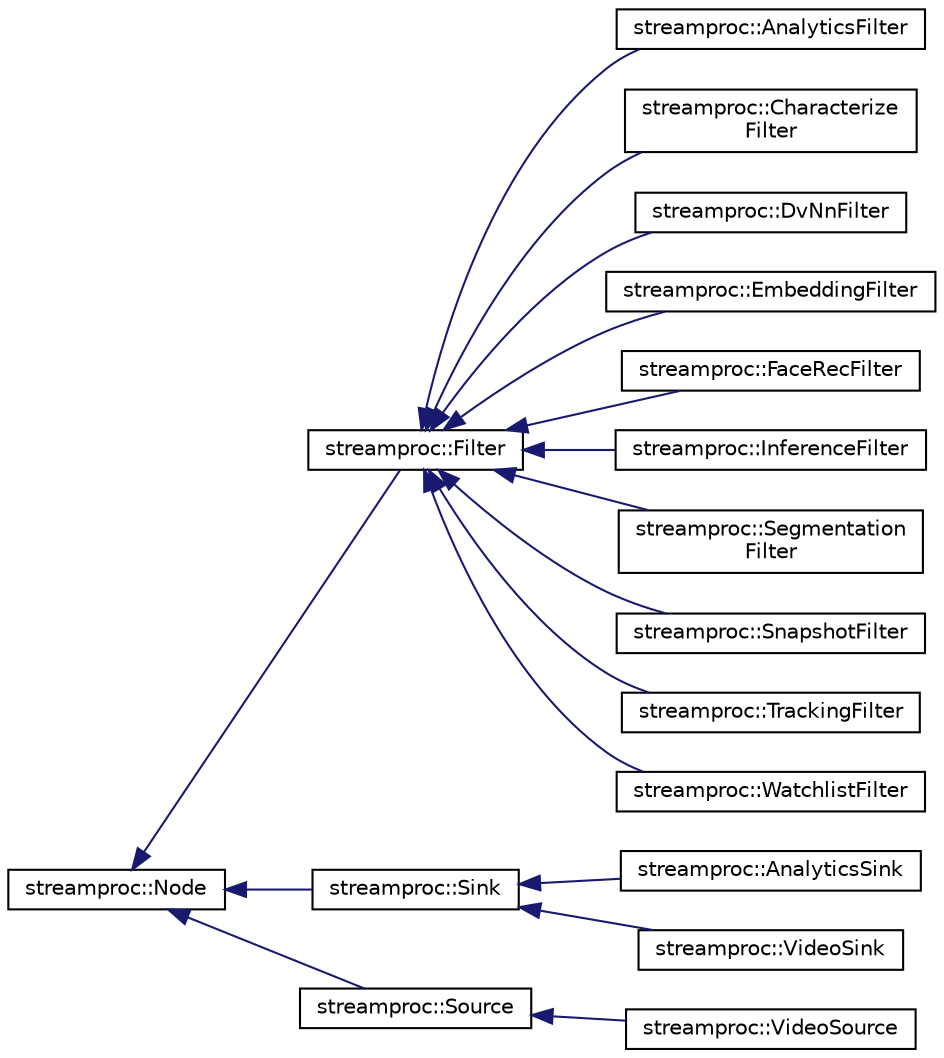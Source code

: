 digraph "Graphical Class Hierarchy"
{
  edge [fontname="Helvetica",fontsize="10",labelfontname="Helvetica",labelfontsize="10"];
  node [fontname="Helvetica",fontsize="10",shape=record];
  rankdir="LR";
  Node0 [label="streamproc::Node",height=0.2,width=0.4,color="black", fillcolor="white", style="filled",URL="$dd/d01/classstreamproc_1_1Node.html",tooltip="Base class for node. "];
  Node0 -> Node1 [dir="back",color="midnightblue",fontsize="10",style="solid",fontname="Helvetica"];
  Node1 [label="streamproc::Filter",height=0.2,width=0.4,color="black", fillcolor="white", style="filled",URL="$d6/d49/classstreamproc_1_1Filter.html",tooltip="Node which filters data. "];
  Node1 -> Node2 [dir="back",color="midnightblue",fontsize="10",style="solid",fontname="Helvetica"];
  Node2 [label="streamproc::AnalyticsFilter",height=0.2,width=0.4,color="black", fillcolor="white", style="filled",URL="$da/dd3/classstreamproc_1_1AnalyticsFilter.html"];
  Node1 -> Node3 [dir="back",color="midnightblue",fontsize="10",style="solid",fontname="Helvetica"];
  Node3 [label="streamproc::Characterize\lFilter",height=0.2,width=0.4,color="black", fillcolor="white", style="filled",URL="$dd/d6d/classstreamproc_1_1CharacterizeFilter.html"];
  Node1 -> Node4 [dir="back",color="midnightblue",fontsize="10",style="solid",fontname="Helvetica"];
  Node4 [label="streamproc::DvNnFilter",height=0.2,width=0.4,color="black", fillcolor="white", style="filled",URL="$d3/d6f/classstreamproc_1_1DvNnFilter.html"];
  Node1 -> Node5 [dir="back",color="midnightblue",fontsize="10",style="solid",fontname="Helvetica"];
  Node5 [label="streamproc::EmbeddingFilter",height=0.2,width=0.4,color="black", fillcolor="white", style="filled",URL="$d3/d64/classstreamproc_1_1EmbeddingFilter.html",tooltip="Filter node performing neural network embeddings on video frames. "];
  Node1 -> Node6 [dir="back",color="midnightblue",fontsize="10",style="solid",fontname="Helvetica"];
  Node6 [label="streamproc::FaceRecFilter",height=0.2,width=0.4,color="black", fillcolor="white", style="filled",URL="$d7/d15/classstreamproc_1_1FaceRecFilter.html"];
  Node1 -> Node7 [dir="back",color="midnightblue",fontsize="10",style="solid",fontname="Helvetica"];
  Node7 [label="streamproc::InferenceFilter",height=0.2,width=0.4,color="black", fillcolor="white", style="filled",URL="$d3/dc3/classstreamproc_1_1InferenceFilter.html",tooltip="Filter node performing object detection on video frames. "];
  Node1 -> Node8 [dir="back",color="midnightblue",fontsize="10",style="solid",fontname="Helvetica"];
  Node8 [label="streamproc::Segmentation\lFilter",height=0.2,width=0.4,color="black", fillcolor="white", style="filled",URL="$da/d75/classstreamproc_1_1SegmentationFilter.html"];
  Node1 -> Node9 [dir="back",color="midnightblue",fontsize="10",style="solid",fontname="Helvetica"];
  Node9 [label="streamproc::SnapshotFilter",height=0.2,width=0.4,color="black", fillcolor="white", style="filled",URL="$d7/d73/classstreamproc_1_1SnapshotFilter.html"];
  Node1 -> Node10 [dir="back",color="midnightblue",fontsize="10",style="solid",fontname="Helvetica"];
  Node10 [label="streamproc::TrackingFilter",height=0.2,width=0.4,color="black", fillcolor="white", style="filled",URL="$d4/da9/classstreamproc_1_1TrackingFilter.html"];
  Node1 -> Node11 [dir="back",color="midnightblue",fontsize="10",style="solid",fontname="Helvetica"];
  Node11 [label="streamproc::WatchlistFilter",height=0.2,width=0.4,color="black", fillcolor="white", style="filled",URL="$dc/dca/classstreamproc_1_1WatchlistFilter.html"];
  Node0 -> Node12 [dir="back",color="midnightblue",fontsize="10",style="solid",fontname="Helvetica"];
  Node12 [label="streamproc::Sink",height=0.2,width=0.4,color="black", fillcolor="white", style="filled",URL="$d2/d2b/classstreamproc_1_1Sink.html",tooltip="Node which consumes data. "];
  Node12 -> Node13 [dir="back",color="midnightblue",fontsize="10",style="solid",fontname="Helvetica"];
  Node13 [label="streamproc::AnalyticsSink",height=0.2,width=0.4,color="black", fillcolor="white", style="filled",URL="$df/dfa/classstreamproc_1_1AnalyticsSink.html"];
  Node12 -> Node14 [dir="back",color="midnightblue",fontsize="10",style="solid",fontname="Helvetica"];
  Node14 [label="streamproc::VideoSink",height=0.2,width=0.4,color="black", fillcolor="white", style="filled",URL="$da/db3/classstreamproc_1_1VideoSink.html",tooltip="Sink node which consumes video frames. "];
  Node0 -> Node15 [dir="back",color="midnightblue",fontsize="10",style="solid",fontname="Helvetica"];
  Node15 [label="streamproc::Source",height=0.2,width=0.4,color="black", fillcolor="white", style="filled",URL="$db/d95/classstreamproc_1_1Source.html",tooltip="Node which generates data. "];
  Node15 -> Node16 [dir="back",color="midnightblue",fontsize="10",style="solid",fontname="Helvetica"];
  Node16 [label="streamproc::VideoSource",height=0.2,width=0.4,color="black", fillcolor="white", style="filled",URL="$d6/dba/classstreamproc_1_1VideoSource.html",tooltip="Source node which generates video frames. "];
}
